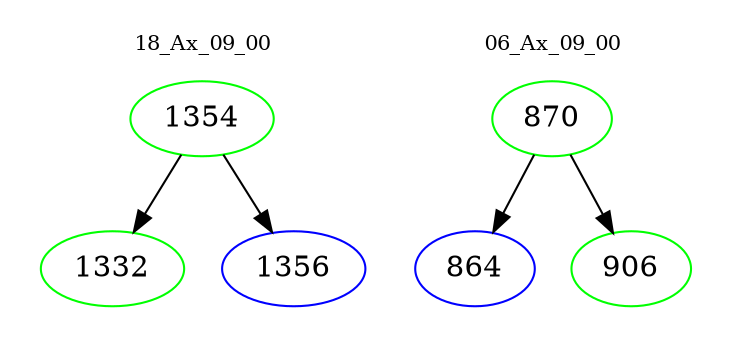digraph{
subgraph cluster_0 {
color = white
label = "18_Ax_09_00";
fontsize=10;
T0_1354 [label="1354", color="green"]
T0_1354 -> T0_1332 [color="black"]
T0_1332 [label="1332", color="green"]
T0_1354 -> T0_1356 [color="black"]
T0_1356 [label="1356", color="blue"]
}
subgraph cluster_1 {
color = white
label = "06_Ax_09_00";
fontsize=10;
T1_870 [label="870", color="green"]
T1_870 -> T1_864 [color="black"]
T1_864 [label="864", color="blue"]
T1_870 -> T1_906 [color="black"]
T1_906 [label="906", color="green"]
}
}
